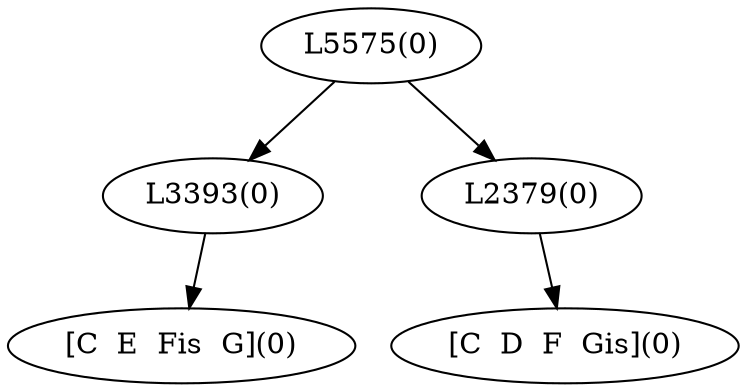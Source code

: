 digraph sample{
"L3393(0)"->"[C  E  Fis  G](0)"
"L2379(0)"->"[C  D  F  Gis](0)"
"L5575(0)"->"L3393(0)"
"L5575(0)"->"L2379(0)"
{rank = min; "L5575(0)"}
{rank = same; "L3393(0)"; "L2379(0)";}
{rank = max; "[C  D  F  Gis](0)"; "[C  E  Fis  G](0)";}
}